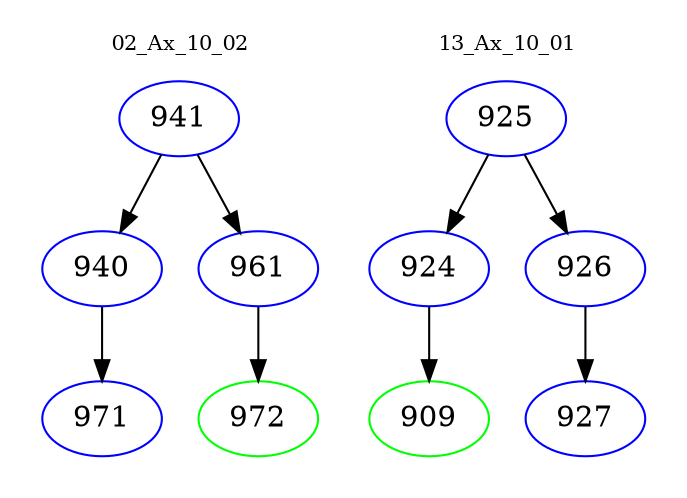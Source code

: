 digraph{
subgraph cluster_0 {
color = white
label = "02_Ax_10_02";
fontsize=10;
T0_941 [label="941", color="blue"]
T0_941 -> T0_940 [color="black"]
T0_940 [label="940", color="blue"]
T0_940 -> T0_971 [color="black"]
T0_971 [label="971", color="blue"]
T0_941 -> T0_961 [color="black"]
T0_961 [label="961", color="blue"]
T0_961 -> T0_972 [color="black"]
T0_972 [label="972", color="green"]
}
subgraph cluster_1 {
color = white
label = "13_Ax_10_01";
fontsize=10;
T1_925 [label="925", color="blue"]
T1_925 -> T1_924 [color="black"]
T1_924 [label="924", color="blue"]
T1_924 -> T1_909 [color="black"]
T1_909 [label="909", color="green"]
T1_925 -> T1_926 [color="black"]
T1_926 [label="926", color="blue"]
T1_926 -> T1_927 [color="black"]
T1_927 [label="927", color="blue"]
}
}
